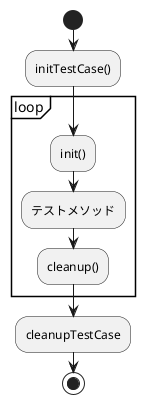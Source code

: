 @startuml act.qtestmethod

start
:initTestCase();
partition "loop" {
:init();
:テストメソッド;
:cleanup();
}
:cleanupTestCase;
stop

@enduml
